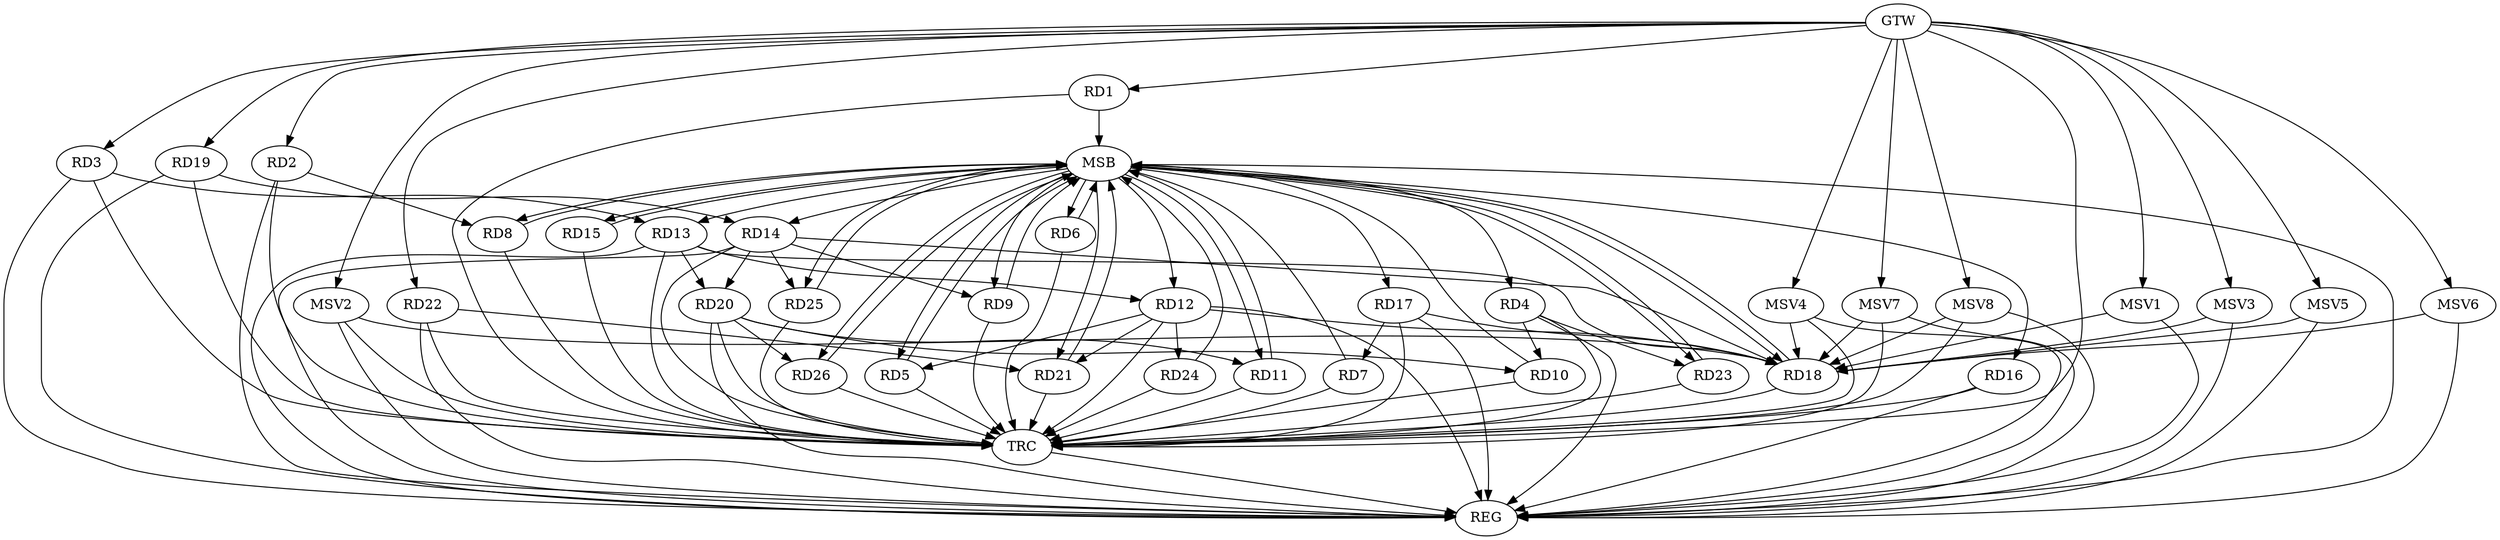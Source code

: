 strict digraph G {
  RD1 [ label="RD1" ];
  RD2 [ label="RD2" ];
  RD3 [ label="RD3" ];
  RD4 [ label="RD4" ];
  RD5 [ label="RD5" ];
  RD6 [ label="RD6" ];
  RD7 [ label="RD7" ];
  RD8 [ label="RD8" ];
  RD9 [ label="RD9" ];
  RD10 [ label="RD10" ];
  RD11 [ label="RD11" ];
  RD12 [ label="RD12" ];
  RD13 [ label="RD13" ];
  RD14 [ label="RD14" ];
  RD15 [ label="RD15" ];
  RD16 [ label="RD16" ];
  RD17 [ label="RD17" ];
  RD18 [ label="RD18" ];
  RD19 [ label="RD19" ];
  RD20 [ label="RD20" ];
  RD21 [ label="RD21" ];
  RD22 [ label="RD22" ];
  RD23 [ label="RD23" ];
  RD24 [ label="RD24" ];
  RD25 [ label="RD25" ];
  RD26 [ label="RD26" ];
  GTW [ label="GTW" ];
  REG [ label="REG" ];
  MSB [ label="MSB" ];
  TRC [ label="TRC" ];
  MSV1 [ label="MSV1" ];
  MSV2 [ label="MSV2" ];
  MSV3 [ label="MSV3" ];
  MSV4 [ label="MSV4" ];
  MSV5 [ label="MSV5" ];
  MSV6 [ label="MSV6" ];
  MSV7 [ label="MSV7" ];
  MSV8 [ label="MSV8" ];
  RD2 -> RD8;
  RD3 -> RD13;
  RD4 -> RD10;
  RD4 -> RD23;
  RD12 -> RD5;
  RD17 -> RD7;
  RD14 -> RD9;
  RD20 -> RD10;
  RD20 -> RD11;
  RD13 -> RD12;
  RD12 -> RD18;
  RD12 -> RD21;
  RD12 -> RD24;
  RD13 -> RD18;
  RD13 -> RD20;
  RD14 -> RD18;
  RD19 -> RD14;
  RD14 -> RD20;
  RD14 -> RD25;
  RD17 -> RD18;
  RD20 -> RD26;
  RD22 -> RD21;
  GTW -> RD1;
  GTW -> RD2;
  GTW -> RD3;
  GTW -> RD19;
  GTW -> RD22;
  RD2 -> REG;
  RD3 -> REG;
  RD4 -> REG;
  RD12 -> REG;
  RD13 -> REG;
  RD14 -> REG;
  RD16 -> REG;
  RD17 -> REG;
  RD19 -> REG;
  RD20 -> REG;
  RD22 -> REG;
  RD1 -> MSB;
  MSB -> RD15;
  MSB -> REG;
  RD5 -> MSB;
  MSB -> RD6;
  MSB -> RD8;
  MSB -> RD11;
  RD6 -> MSB;
  MSB -> RD9;
  MSB -> RD12;
  MSB -> RD26;
  RD7 -> MSB;
  RD8 -> MSB;
  MSB -> RD14;
  MSB -> RD16;
  MSB -> RD21;
  RD9 -> MSB;
  MSB -> RD4;
  RD10 -> MSB;
  MSB -> RD17;
  RD11 -> MSB;
  RD15 -> MSB;
  RD18 -> MSB;
  MSB -> RD23;
  RD21 -> MSB;
  MSB -> RD13;
  RD23 -> MSB;
  MSB -> RD5;
  MSB -> RD18;
  MSB -> RD25;
  RD24 -> MSB;
  RD25 -> MSB;
  RD26 -> MSB;
  RD1 -> TRC;
  RD2 -> TRC;
  RD3 -> TRC;
  RD4 -> TRC;
  RD5 -> TRC;
  RD6 -> TRC;
  RD7 -> TRC;
  RD8 -> TRC;
  RD9 -> TRC;
  RD10 -> TRC;
  RD11 -> TRC;
  RD12 -> TRC;
  RD13 -> TRC;
  RD14 -> TRC;
  RD15 -> TRC;
  RD16 -> TRC;
  RD17 -> TRC;
  RD18 -> TRC;
  RD19 -> TRC;
  RD20 -> TRC;
  RD21 -> TRC;
  RD22 -> TRC;
  RD23 -> TRC;
  RD24 -> TRC;
  RD25 -> TRC;
  RD26 -> TRC;
  GTW -> TRC;
  TRC -> REG;
  MSV1 -> RD18;
  MSV2 -> RD18;
  GTW -> MSV1;
  MSV1 -> REG;
  GTW -> MSV2;
  MSV2 -> REG;
  MSV2 -> TRC;
  MSV3 -> RD18;
  MSV4 -> RD18;
  GTW -> MSV3;
  MSV3 -> REG;
  GTW -> MSV4;
  MSV4 -> REG;
  MSV4 -> TRC;
  MSV5 -> RD18;
  MSV6 -> RD18;
  MSV7 -> RD18;
  MSV8 -> RD18;
  GTW -> MSV5;
  MSV5 -> REG;
  GTW -> MSV6;
  MSV6 -> REG;
  GTW -> MSV7;
  MSV7 -> REG;
  MSV7 -> TRC;
  GTW -> MSV8;
  MSV8 -> REG;
  MSV8 -> TRC;
}
